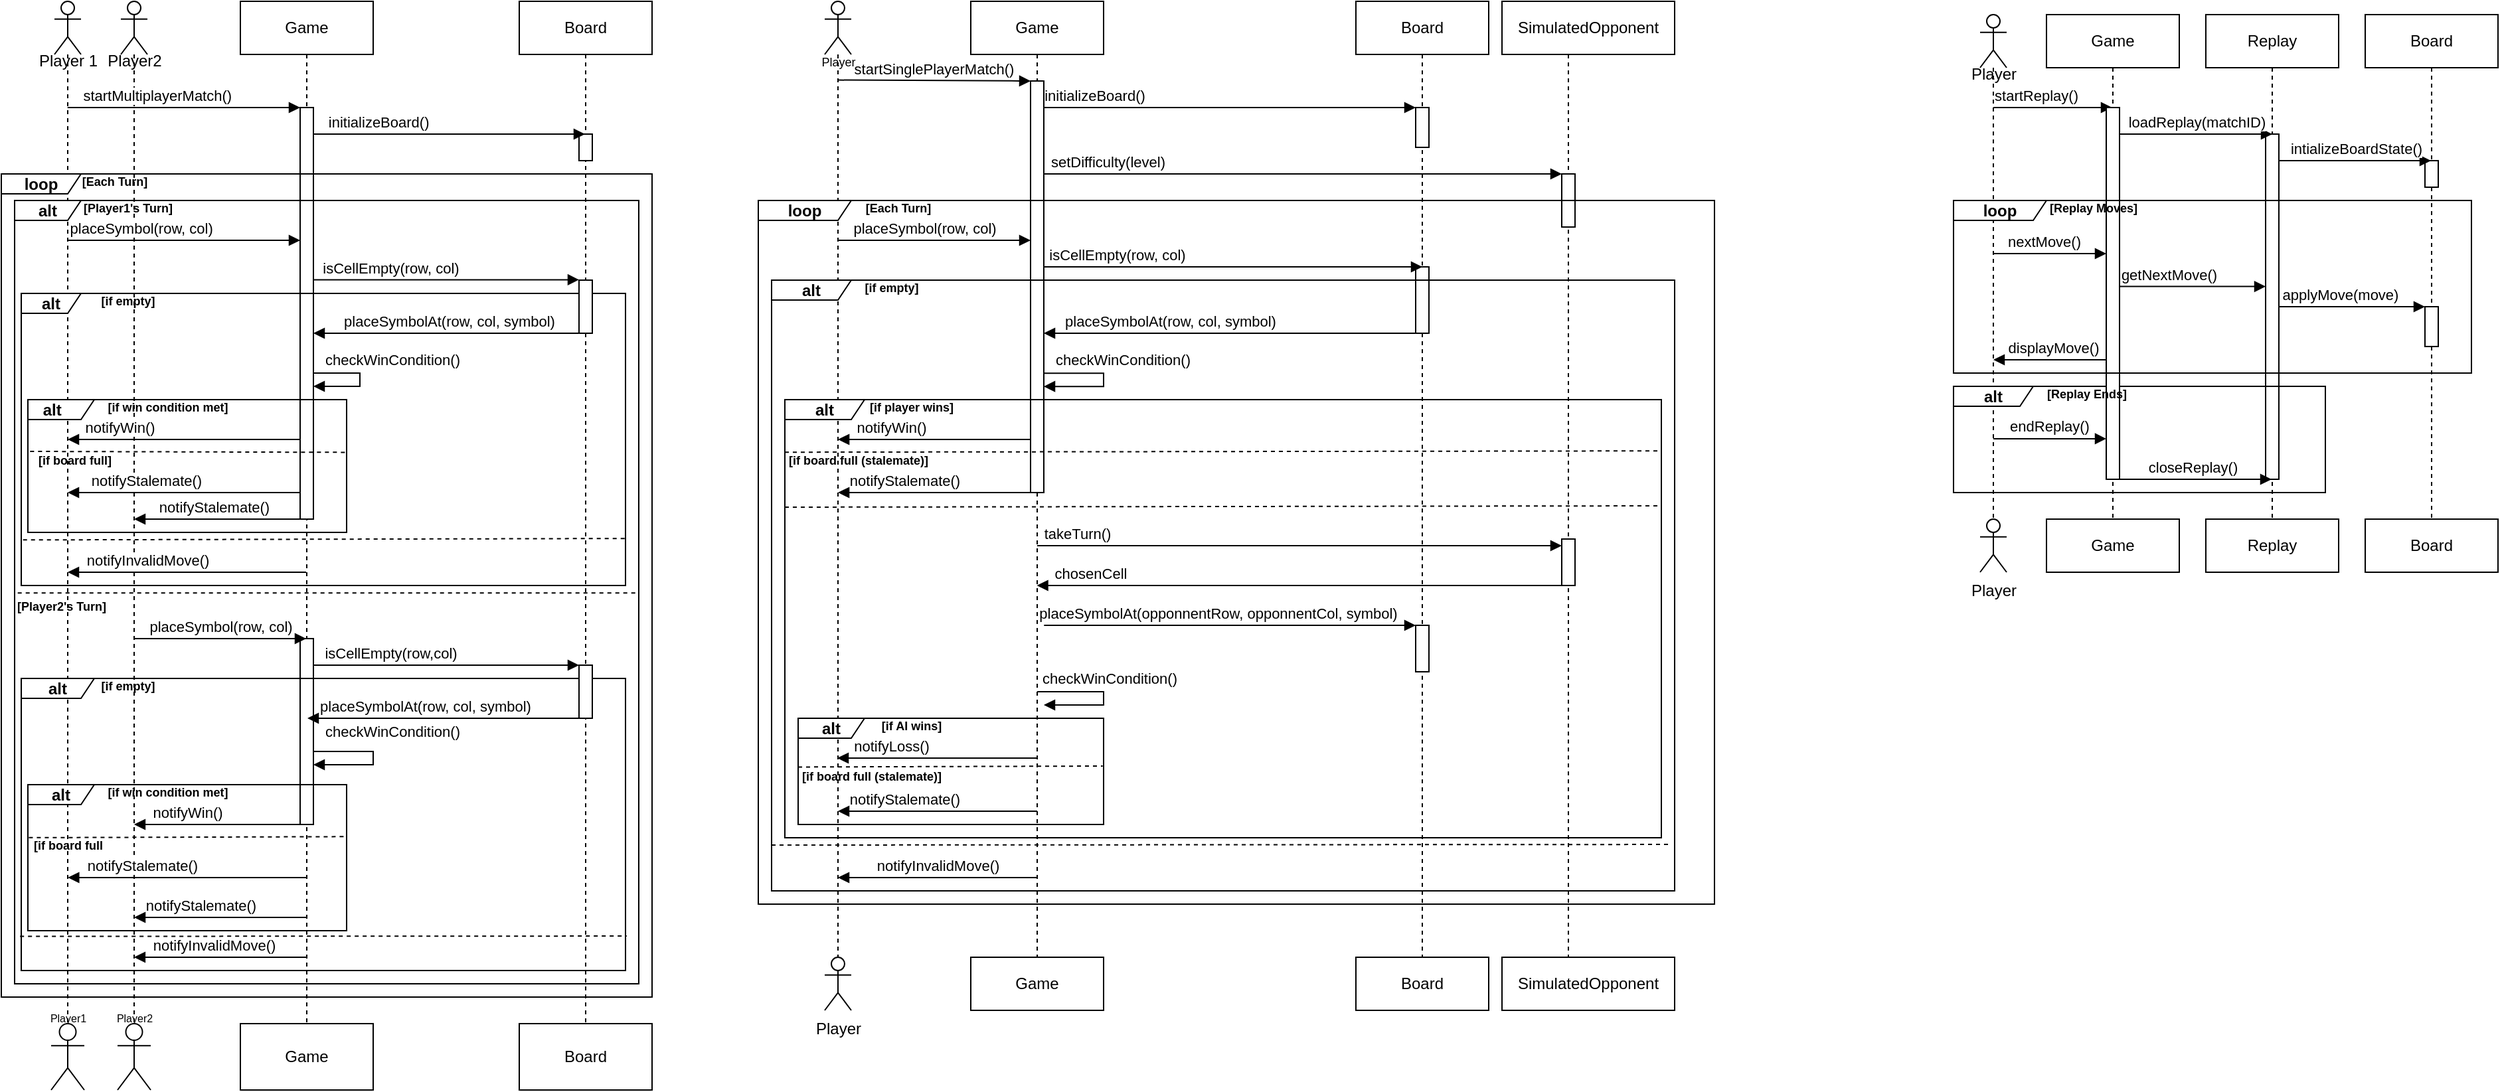<mxfile version="24.8.4">
  <diagram name="Page-1" id="2YBvvXClWsGukQMizWep">
    <mxGraphModel dx="1391" dy="589" grid="1" gridSize="10" guides="1" tooltips="1" connect="1" arrows="1" fold="1" page="1" pageScale="1" pageWidth="850" pageHeight="1100" math="0" shadow="0">
      <root>
        <mxCell id="0" />
        <mxCell id="1" parent="0" />
        <mxCell id="lPFyTz_zw4fYD5Q_GBlI-19" value="" style="shape=umlLifeline;perimeter=lifelinePerimeter;whiteSpace=wrap;html=1;container=1;dropTarget=0;collapsible=0;recursiveResize=0;outlineConnect=0;portConstraint=eastwest;newEdgeStyle={&quot;curved&quot;:0,&quot;rounded&quot;:0};participant=umlActor;" vertex="1" parent="1">
          <mxGeometry x="90" width="20" height="770" as="geometry" />
        </mxCell>
        <mxCell id="lPFyTz_zw4fYD5Q_GBlI-20" value="" style="shape=umlLifeline;perimeter=lifelinePerimeter;whiteSpace=wrap;html=1;container=1;dropTarget=0;collapsible=0;recursiveResize=0;outlineConnect=0;portConstraint=eastwest;newEdgeStyle={&quot;curved&quot;:0,&quot;rounded&quot;:0};participant=umlActor;" vertex="1" parent="1">
          <mxGeometry x="40" width="20" height="770" as="geometry" />
        </mxCell>
        <mxCell id="lPFyTz_zw4fYD5Q_GBlI-21" value="Game" style="shape=umlLifeline;perimeter=lifelinePerimeter;whiteSpace=wrap;html=1;container=1;dropTarget=0;collapsible=0;recursiveResize=0;outlineConnect=0;portConstraint=eastwest;newEdgeStyle={&quot;curved&quot;:0,&quot;rounded&quot;:0};" vertex="1" parent="1">
          <mxGeometry x="180" width="100" height="770" as="geometry" />
        </mxCell>
        <mxCell id="lPFyTz_zw4fYD5Q_GBlI-90" value="" style="html=1;points=[[0,0,0,0,5],[0,1,0,0,-5],[1,0,0,0,5],[1,1,0,0,-5]];perimeter=orthogonalPerimeter;outlineConnect=0;targetShapes=umlLifeline;portConstraint=eastwest;newEdgeStyle={&quot;curved&quot;:0,&quot;rounded&quot;:0};" vertex="1" parent="lPFyTz_zw4fYD5Q_GBlI-21">
          <mxGeometry x="45" y="80" width="10" height="310" as="geometry" />
        </mxCell>
        <mxCell id="lPFyTz_zw4fYD5Q_GBlI-91" value="" style="html=1;points=[[0,0,0,0,5],[0,1,0,0,-5],[1,0,0,0,5],[1,1,0,0,-5]];perimeter=orthogonalPerimeter;outlineConnect=0;targetShapes=umlLifeline;portConstraint=eastwest;newEdgeStyle={&quot;curved&quot;:0,&quot;rounded&quot;:0};" vertex="1" parent="lPFyTz_zw4fYD5Q_GBlI-21">
          <mxGeometry x="45" y="480" width="10" height="140" as="geometry" />
        </mxCell>
        <mxCell id="lPFyTz_zw4fYD5Q_GBlI-41" value="checkWinCondition()" style="html=1;align=left;spacingLeft=2;endArrow=block;rounded=0;edgeStyle=orthogonalEdgeStyle;curved=0;rounded=0;" edge="1" target="lPFyTz_zw4fYD5Q_GBlI-90" parent="lPFyTz_zw4fYD5Q_GBlI-21" source="lPFyTz_zw4fYD5Q_GBlI-90">
          <mxGeometry x="-0.875" y="10" relative="1" as="geometry">
            <mxPoint x="70" y="280" as="sourcePoint" />
            <Array as="points">
              <mxPoint x="90" y="280" />
              <mxPoint x="90" y="290" />
            </Array>
            <mxPoint x="80" y="290" as="targetPoint" />
            <mxPoint as="offset" />
          </mxGeometry>
        </mxCell>
        <mxCell id="lPFyTz_zw4fYD5Q_GBlI-70" value="checkWinCondition()" style="html=1;align=left;spacingLeft=2;endArrow=block;rounded=0;edgeStyle=orthogonalEdgeStyle;curved=0;rounded=0;" edge="1" parent="lPFyTz_zw4fYD5Q_GBlI-21" source="lPFyTz_zw4fYD5Q_GBlI-91" target="lPFyTz_zw4fYD5Q_GBlI-91">
          <mxGeometry x="-0.9" y="15" relative="1" as="geometry">
            <mxPoint x="60.15" y="565" as="sourcePoint" />
            <Array as="points">
              <mxPoint x="100" y="565" />
              <mxPoint x="100" y="575" />
            </Array>
            <mxPoint x="60.149" y="575" as="targetPoint" />
            <mxPoint as="offset" />
          </mxGeometry>
        </mxCell>
        <mxCell id="lPFyTz_zw4fYD5Q_GBlI-22" value="Board" style="shape=umlLifeline;perimeter=lifelinePerimeter;whiteSpace=wrap;html=1;container=1;dropTarget=0;collapsible=0;recursiveResize=0;outlineConnect=0;portConstraint=eastwest;newEdgeStyle={&quot;curved&quot;:0,&quot;rounded&quot;:0};" vertex="1" parent="1">
          <mxGeometry x="390" width="100" height="770" as="geometry" />
        </mxCell>
        <mxCell id="lPFyTz_zw4fYD5Q_GBlI-95" value="" style="html=1;points=[[0,0,0,0,5],[0,1,0,0,-5],[1,0,0,0,5],[1,1,0,0,-5]];perimeter=orthogonalPerimeter;outlineConnect=0;targetShapes=umlLifeline;portConstraint=eastwest;newEdgeStyle={&quot;curved&quot;:0,&quot;rounded&quot;:0};" vertex="1" parent="lPFyTz_zw4fYD5Q_GBlI-22">
          <mxGeometry x="45" y="100" width="10" height="20" as="geometry" />
        </mxCell>
        <mxCell id="lPFyTz_zw4fYD5Q_GBlI-23" value="Player 1" style="text;html=1;align=center;verticalAlign=middle;resizable=0;points=[];autosize=1;strokeColor=none;fillColor=none;" vertex="1" parent="1">
          <mxGeometry x="15" y="30" width="70" height="30" as="geometry" />
        </mxCell>
        <mxCell id="lPFyTz_zw4fYD5Q_GBlI-24" value="Player2" style="text;html=1;align=center;verticalAlign=middle;resizable=0;points=[];autosize=1;strokeColor=none;fillColor=none;" vertex="1" parent="1">
          <mxGeometry x="70" y="30" width="60" height="30" as="geometry" />
        </mxCell>
        <mxCell id="lPFyTz_zw4fYD5Q_GBlI-25" value="startMultiplayerMatch()&amp;nbsp; &amp;nbsp; &amp;nbsp; &amp;nbsp; &amp;nbsp; &amp;nbsp; &amp;nbsp;" style="html=1;verticalAlign=bottom;endArrow=block;curved=0;rounded=0;" edge="1" parent="1" target="lPFyTz_zw4fYD5Q_GBlI-90">
          <mxGeometry width="80" relative="1" as="geometry">
            <mxPoint x="49.875" y="80" as="sourcePoint" />
            <mxPoint x="220" y="80" as="targetPoint" />
          </mxGeometry>
        </mxCell>
        <mxCell id="lPFyTz_zw4fYD5Q_GBlI-26" value="&amp;nbsp;initializeBoard()&lt;span style=&quot;white-space: pre;&quot;&gt;&#x9;&lt;/span&gt;&lt;span style=&quot;white-space: pre;&quot;&gt;&#x9;&lt;/span&gt;" style="html=1;verticalAlign=bottom;endArrow=block;curved=0;rounded=0;" edge="1" parent="1" source="lPFyTz_zw4fYD5Q_GBlI-90">
          <mxGeometry x="-0.332" width="80" relative="1" as="geometry">
            <mxPoint x="250" y="100" as="sourcePoint" />
            <mxPoint x="439.5" y="100.0" as="targetPoint" />
            <mxPoint as="offset" />
          </mxGeometry>
        </mxCell>
        <mxCell id="lPFyTz_zw4fYD5Q_GBlI-27" value="&lt;b&gt;loop&lt;/b&gt;" style="shape=umlFrame;whiteSpace=wrap;html=1;pointerEvents=0;width=60;height=15;" vertex="1" parent="1">
          <mxGeometry y="130" width="490" height="620" as="geometry" />
        </mxCell>
        <mxCell id="lPFyTz_zw4fYD5Q_GBlI-29" value="&lt;b&gt;&lt;font style=&quot;font-size: 9px;&quot;&gt;[Each Turn]&lt;/font&gt;&lt;/b&gt;" style="text;html=1;align=center;verticalAlign=middle;resizable=0;points=[];autosize=1;strokeColor=none;fillColor=none;" vertex="1" parent="1">
          <mxGeometry x="50" y="120" width="70" height="30" as="geometry" />
        </mxCell>
        <mxCell id="lPFyTz_zw4fYD5Q_GBlI-30" value="&lt;b&gt;alt&lt;/b&gt;" style="shape=umlFrame;whiteSpace=wrap;html=1;pointerEvents=0;width=50;height=15;" vertex="1" parent="1">
          <mxGeometry x="10" y="150" width="470" height="590" as="geometry" />
        </mxCell>
        <mxCell id="lPFyTz_zw4fYD5Q_GBlI-32" value="&lt;b&gt;&lt;font style=&quot;font-size: 9px;&quot;&gt;[Player1&#39;s Turn]&lt;/font&gt;&lt;/b&gt;" style="text;html=1;align=center;verticalAlign=middle;resizable=0;points=[];autosize=1;strokeColor=none;fillColor=none;" vertex="1" parent="1">
          <mxGeometry x="50" y="140" width="90" height="30" as="geometry" />
        </mxCell>
        <mxCell id="lPFyTz_zw4fYD5Q_GBlI-33" value="placeSymbol(row, col)&amp;nbsp; &amp;nbsp; &amp;nbsp; &amp;nbsp; &amp;nbsp; &amp;nbsp; &amp;nbsp; &amp;nbsp;" style="html=1;verticalAlign=bottom;endArrow=block;curved=0;rounded=0;" edge="1" parent="1" target="lPFyTz_zw4fYD5Q_GBlI-90">
          <mxGeometry x="-0.109" width="80" relative="1" as="geometry">
            <mxPoint x="50.005" y="180" as="sourcePoint" />
            <mxPoint x="210" y="180" as="targetPoint" />
            <mxPoint as="offset" />
          </mxGeometry>
        </mxCell>
        <mxCell id="lPFyTz_zw4fYD5Q_GBlI-34" value="isCellEmpty(row, col)" style="html=1;verticalAlign=bottom;endArrow=block;curved=0;rounded=0;" edge="1" parent="1">
          <mxGeometry x="-0.427" width="80" relative="1" as="geometry">
            <mxPoint x="235" y="209.69" as="sourcePoint" />
            <mxPoint x="435" y="209.69" as="targetPoint" />
            <mxPoint as="offset" />
          </mxGeometry>
        </mxCell>
        <mxCell id="lPFyTz_zw4fYD5Q_GBlI-35" value="&lt;b&gt;alt&lt;/b&gt;" style="shape=umlFrame;whiteSpace=wrap;html=1;pointerEvents=0;width=45;height=15;" vertex="1" parent="1">
          <mxGeometry x="15" y="220" width="455" height="220" as="geometry" />
        </mxCell>
        <mxCell id="lPFyTz_zw4fYD5Q_GBlI-36" value="&lt;b&gt;&lt;font style=&quot;font-size: 9px;&quot;&gt;[if empty]&lt;/font&gt;&lt;/b&gt;" style="text;html=1;align=center;verticalAlign=middle;resizable=0;points=[];autosize=1;strokeColor=none;fillColor=none;" vertex="1" parent="1">
          <mxGeometry x="65" y="210" width="60" height="30" as="geometry" />
        </mxCell>
        <mxCell id="lPFyTz_zw4fYD5Q_GBlI-37" value="placeSymbolAt(row, col, symbol)" style="html=1;verticalAlign=bottom;endArrow=block;curved=0;rounded=0;" edge="1" parent="1" target="lPFyTz_zw4fYD5Q_GBlI-90">
          <mxGeometry width="80" relative="1" as="geometry">
            <mxPoint x="439.5" y="250" as="sourcePoint" />
            <mxPoint x="240" y="250" as="targetPoint" />
          </mxGeometry>
        </mxCell>
        <mxCell id="lPFyTz_zw4fYD5Q_GBlI-42" value="&lt;b&gt;alt&amp;nbsp; &amp;nbsp;&amp;nbsp;&lt;/b&gt;" style="shape=umlFrame;whiteSpace=wrap;html=1;pointerEvents=0;width=50;height=15;" vertex="1" parent="1">
          <mxGeometry x="20" y="300" width="240" height="100" as="geometry" />
        </mxCell>
        <mxCell id="lPFyTz_zw4fYD5Q_GBlI-43" value="&lt;font style=&quot;font-size: 9px;&quot;&gt;&lt;b&gt;[if win condition met]&lt;/b&gt;&lt;/font&gt;" style="text;html=1;align=center;verticalAlign=middle;resizable=0;points=[];autosize=1;strokeColor=none;fillColor=none;" vertex="1" parent="1">
          <mxGeometry x="70" y="290" width="110" height="30" as="geometry" />
        </mxCell>
        <mxCell id="lPFyTz_zw4fYD5Q_GBlI-44" value="notifyWin()" style="html=1;verticalAlign=bottom;endArrow=block;curved=0;rounded=0;" edge="1" parent="1" source="lPFyTz_zw4fYD5Q_GBlI-90">
          <mxGeometry x="0.555" width="80" relative="1" as="geometry">
            <mxPoint x="210" y="330" as="sourcePoint" />
            <mxPoint x="50.002" y="330" as="targetPoint" />
            <mxPoint as="offset" />
          </mxGeometry>
        </mxCell>
        <mxCell id="lPFyTz_zw4fYD5Q_GBlI-51" value="" style="endArrow=none;dashed=1;html=1;rounded=0;exitX=0.007;exitY=0.39;exitDx=0;exitDy=0;exitPerimeter=0;entryX=0.997;entryY=0.397;entryDx=0;entryDy=0;entryPerimeter=0;" edge="1" parent="1" source="lPFyTz_zw4fYD5Q_GBlI-42" target="lPFyTz_zw4fYD5Q_GBlI-42">
          <mxGeometry width="50" height="50" relative="1" as="geometry">
            <mxPoint x="125" y="390" as="sourcePoint" />
            <mxPoint x="175" y="340" as="targetPoint" />
          </mxGeometry>
        </mxCell>
        <mxCell id="lPFyTz_zw4fYD5Q_GBlI-52" value="&lt;font style=&quot;font-size: 9px;&quot;&gt;&lt;b&gt;[if board full]&lt;/b&gt;&lt;/font&gt;" style="text;html=1;align=center;verticalAlign=middle;resizable=0;points=[];autosize=1;strokeColor=none;fillColor=none;" vertex="1" parent="1">
          <mxGeometry x="15" y="330" width="80" height="30" as="geometry" />
        </mxCell>
        <mxCell id="lPFyTz_zw4fYD5Q_GBlI-53" value="notifyStalemate()" style="html=1;verticalAlign=bottom;endArrow=block;curved=0;rounded=0;" edge="1" parent="1" source="lPFyTz_zw4fYD5Q_GBlI-90">
          <mxGeometry x="0.332" width="80" relative="1" as="geometry">
            <mxPoint x="210" y="370" as="sourcePoint" />
            <mxPoint x="50" y="370" as="targetPoint" />
            <mxPoint as="offset" />
          </mxGeometry>
        </mxCell>
        <mxCell id="lPFyTz_zw4fYD5Q_GBlI-54" value="notifyStalemate()" style="html=1;verticalAlign=bottom;endArrow=block;curved=0;rounded=0;" edge="1" parent="1">
          <mxGeometry x="0.073" width="80" relative="1" as="geometry">
            <mxPoint x="229.5" y="390" as="sourcePoint" />
            <mxPoint x="100" y="390" as="targetPoint" />
            <mxPoint as="offset" />
          </mxGeometry>
        </mxCell>
        <mxCell id="lPFyTz_zw4fYD5Q_GBlI-55" value="" style="endArrow=none;dashed=1;html=1;rounded=0;exitX=0.003;exitY=0.844;exitDx=0;exitDy=0;exitPerimeter=0;entryX=0.999;entryY=0.839;entryDx=0;entryDy=0;entryPerimeter=0;" edge="1" parent="1" source="lPFyTz_zw4fYD5Q_GBlI-35" target="lPFyTz_zw4fYD5Q_GBlI-35">
          <mxGeometry width="50" height="50" relative="1" as="geometry">
            <mxPoint x="65" y="420" as="sourcePoint" />
            <mxPoint x="302" y="421" as="targetPoint" />
          </mxGeometry>
        </mxCell>
        <mxCell id="lPFyTz_zw4fYD5Q_GBlI-56" value="notifyInvalidMove()" style="html=1;verticalAlign=bottom;endArrow=block;curved=0;rounded=0;" edge="1" parent="1">
          <mxGeometry x="0.332" width="80" relative="1" as="geometry">
            <mxPoint x="229.54" y="430" as="sourcePoint" />
            <mxPoint x="49.999" y="430" as="targetPoint" />
            <mxPoint as="offset" />
          </mxGeometry>
        </mxCell>
        <mxCell id="lPFyTz_zw4fYD5Q_GBlI-59" value="&lt;b&gt;&lt;font style=&quot;font-size: 9px;&quot;&gt;[Player2&#39;s Turn]&lt;/font&gt;&lt;/b&gt;" style="text;html=1;align=center;verticalAlign=middle;resizable=0;points=[];autosize=1;strokeColor=none;fillColor=none;" vertex="1" parent="1">
          <mxGeometry y="440" width="90" height="30" as="geometry" />
        </mxCell>
        <mxCell id="lPFyTz_zw4fYD5Q_GBlI-60" value="placeSymbol(row, col)" style="html=1;verticalAlign=bottom;endArrow=block;curved=0;rounded=0;" edge="1" parent="1">
          <mxGeometry width="80" relative="1" as="geometry">
            <mxPoint x="99.987" y="480.0" as="sourcePoint" />
            <mxPoint x="229.5" y="480.0" as="targetPoint" />
          </mxGeometry>
        </mxCell>
        <mxCell id="lPFyTz_zw4fYD5Q_GBlI-61" value="isCellEmpty(row,col)" style="html=1;verticalAlign=bottom;endArrow=block;curved=0;rounded=0;" edge="1" parent="1" source="lPFyTz_zw4fYD5Q_GBlI-91" target="lPFyTz_zw4fYD5Q_GBlI-97">
          <mxGeometry x="-0.427" width="80" relative="1" as="geometry">
            <mxPoint x="250" y="500" as="sourcePoint" />
            <mxPoint x="430" y="500" as="targetPoint" />
            <Array as="points">
              <mxPoint x="400" y="500" />
            </Array>
            <mxPoint as="offset" />
          </mxGeometry>
        </mxCell>
        <mxCell id="lPFyTz_zw4fYD5Q_GBlI-63" value="&lt;b&gt;alt&lt;/b&gt;" style="shape=umlFrame;whiteSpace=wrap;html=1;pointerEvents=0;width=55;height=15;" vertex="1" parent="1">
          <mxGeometry x="15" y="510" width="455" height="220" as="geometry" />
        </mxCell>
        <mxCell id="lPFyTz_zw4fYD5Q_GBlI-64" value="&lt;b&gt;&lt;font style=&quot;font-size: 9px;&quot;&gt;[if empty]&lt;/font&gt;&lt;/b&gt;" style="text;html=1;align=center;verticalAlign=middle;resizable=0;points=[];autosize=1;strokeColor=none;fillColor=none;" vertex="1" parent="1">
          <mxGeometry x="65" y="500" width="60" height="30" as="geometry" />
        </mxCell>
        <mxCell id="lPFyTz_zw4fYD5Q_GBlI-65" value="placeSymbolAt(row, col, symbol)" style="html=1;verticalAlign=bottom;endArrow=block;curved=0;rounded=0;" edge="1" parent="1">
          <mxGeometry x="0.141" width="80" relative="1" as="geometry">
            <mxPoint x="435.0" y="540" as="sourcePoint" />
            <mxPoint x="230.5" y="540" as="targetPoint" />
            <mxPoint as="offset" />
          </mxGeometry>
        </mxCell>
        <mxCell id="lPFyTz_zw4fYD5Q_GBlI-71" value="&lt;b&gt;alt&lt;/b&gt;" style="shape=umlFrame;whiteSpace=wrap;html=1;pointerEvents=0;width=50;height=15;" vertex="1" parent="1">
          <mxGeometry x="20" y="590" width="240" height="110" as="geometry" />
        </mxCell>
        <mxCell id="lPFyTz_zw4fYD5Q_GBlI-72" value="&lt;b&gt;&lt;font style=&quot;font-size: 9px;&quot;&gt;[if win condition met]&lt;/font&gt;&lt;/b&gt;" style="text;html=1;align=center;verticalAlign=middle;resizable=0;points=[];autosize=1;strokeColor=none;fillColor=none;" vertex="1" parent="1">
          <mxGeometry x="70" y="580" width="110" height="30" as="geometry" />
        </mxCell>
        <mxCell id="lPFyTz_zw4fYD5Q_GBlI-73" value="notifyWin()" style="html=1;verticalAlign=bottom;endArrow=block;curved=0;rounded=0;" edge="1" parent="1">
          <mxGeometry x="0.382" width="80" relative="1" as="geometry">
            <mxPoint x="229.5" y="620" as="sourcePoint" />
            <mxPoint x="99.974" y="620" as="targetPoint" />
            <mxPoint as="offset" />
          </mxGeometry>
        </mxCell>
        <mxCell id="lPFyTz_zw4fYD5Q_GBlI-74" value="notifyStalemate()" style="html=1;verticalAlign=bottom;endArrow=block;curved=0;rounded=0;" edge="1" parent="1">
          <mxGeometry x="0.382" width="80" relative="1" as="geometry">
            <mxPoint x="229.84" y="660.0" as="sourcePoint" />
            <mxPoint x="50.15" y="660.0" as="targetPoint" />
            <mxPoint as="offset" />
          </mxGeometry>
        </mxCell>
        <mxCell id="lPFyTz_zw4fYD5Q_GBlI-76" value="notifyStalemate()" style="html=1;verticalAlign=bottom;endArrow=block;curved=0;rounded=0;" edge="1" parent="1">
          <mxGeometry x="0.228" width="80" relative="1" as="geometry">
            <mxPoint x="229.5" y="690.0" as="sourcePoint" />
            <mxPoint x="100.012" y="690.0" as="targetPoint" />
            <mxPoint as="offset" />
          </mxGeometry>
        </mxCell>
        <mxCell id="lPFyTz_zw4fYD5Q_GBlI-77" value="notifyInvalidMove()" style="html=1;verticalAlign=bottom;endArrow=block;curved=0;rounded=0;" edge="1" parent="1">
          <mxGeometry x="0.073" width="80" relative="1" as="geometry">
            <mxPoint x="229.5" y="720" as="sourcePoint" />
            <mxPoint x="99.944" y="720" as="targetPoint" />
            <mxPoint as="offset" />
          </mxGeometry>
        </mxCell>
        <mxCell id="lPFyTz_zw4fYD5Q_GBlI-79" value="" style="endArrow=none;dashed=1;html=1;rounded=0;exitX=0.003;exitY=0.363;exitDx=0;exitDy=0;exitPerimeter=0;entryX=1;entryY=0.356;entryDx=0;entryDy=0;entryPerimeter=0;" edge="1" parent="1" source="lPFyTz_zw4fYD5Q_GBlI-71" target="lPFyTz_zw4fYD5Q_GBlI-71">
          <mxGeometry width="50" height="50" relative="1" as="geometry">
            <mxPoint x="40" y="631" as="sourcePoint" />
            <mxPoint x="508" y="630" as="targetPoint" />
          </mxGeometry>
        </mxCell>
        <mxCell id="lPFyTz_zw4fYD5Q_GBlI-80" value="&lt;b&gt;&lt;font style=&quot;font-size: 9px;&quot;&gt;[if board full&lt;/font&gt;&lt;/b&gt;" style="text;html=1;align=center;verticalAlign=middle;resizable=0;points=[];autosize=1;strokeColor=none;fillColor=none;" vertex="1" parent="1">
          <mxGeometry x="10" y="620" width="80" height="30" as="geometry" />
        </mxCell>
        <mxCell id="lPFyTz_zw4fYD5Q_GBlI-81" value="" style="endArrow=none;dashed=1;html=1;rounded=0;exitX=0.005;exitY=0.501;exitDx=0;exitDy=0;exitPerimeter=0;entryX=0.998;entryY=0.501;entryDx=0;entryDy=0;entryPerimeter=0;" edge="1" parent="1" source="lPFyTz_zw4fYD5Q_GBlI-30" target="lPFyTz_zw4fYD5Q_GBlI-30">
          <mxGeometry width="50" height="50" relative="1" as="geometry">
            <mxPoint x="32" y="466" as="sourcePoint" />
            <mxPoint x="500" y="465" as="targetPoint" />
          </mxGeometry>
        </mxCell>
        <mxCell id="lPFyTz_zw4fYD5Q_GBlI-82" value="" style="endArrow=none;dashed=1;html=1;rounded=0;exitX=-0.002;exitY=0.883;exitDx=0;exitDy=0;exitPerimeter=0;entryX=1.002;entryY=0.882;entryDx=0;entryDy=0;entryPerimeter=0;" edge="1" parent="1" source="lPFyTz_zw4fYD5Q_GBlI-63" target="lPFyTz_zw4fYD5Q_GBlI-63">
          <mxGeometry width="50" height="50" relative="1" as="geometry">
            <mxPoint x="40" y="711" as="sourcePoint" />
            <mxPoint x="279" y="710" as="targetPoint" />
          </mxGeometry>
        </mxCell>
        <mxCell id="lPFyTz_zw4fYD5Q_GBlI-83" value="" style="shape=umlActor;verticalLabelPosition=bottom;verticalAlign=top;html=1;" vertex="1" parent="1">
          <mxGeometry x="37.5" y="770" width="25" height="50" as="geometry" />
        </mxCell>
        <mxCell id="lPFyTz_zw4fYD5Q_GBlI-85" value="" style="shape=umlActor;verticalLabelPosition=bottom;verticalAlign=top;html=1;" vertex="1" parent="1">
          <mxGeometry x="87.5" y="770" width="25" height="50" as="geometry" />
        </mxCell>
        <mxCell id="lPFyTz_zw4fYD5Q_GBlI-86" value="Game" style="html=1;align=center;verticalAlign=middle;dashed=0;whiteSpace=wrap;" vertex="1" parent="1">
          <mxGeometry x="180" y="770" width="100" height="50" as="geometry" />
        </mxCell>
        <mxCell id="lPFyTz_zw4fYD5Q_GBlI-87" value="Board" style="html=1;align=center;verticalAlign=middle;dashed=0;whiteSpace=wrap;" vertex="1" parent="1">
          <mxGeometry x="390" y="770" width="100" height="50" as="geometry" />
        </mxCell>
        <mxCell id="lPFyTz_zw4fYD5Q_GBlI-89" value="&lt;font style=&quot;font-size: 8px;&quot;&gt;Player2&lt;/font&gt;" style="text;html=1;align=center;verticalAlign=middle;resizable=0;points=[];autosize=1;strokeColor=none;fillColor=none;" vertex="1" parent="1">
          <mxGeometry x="75" y="750" width="50" height="30" as="geometry" />
        </mxCell>
        <mxCell id="lPFyTz_zw4fYD5Q_GBlI-88" value="&lt;font style=&quot;font-size: 8px;&quot;&gt;Player1&lt;/font&gt;" style="text;html=1;align=center;verticalAlign=middle;resizable=0;points=[];autosize=1;strokeColor=none;fillColor=none;" vertex="1" parent="1">
          <mxGeometry x="25" y="750" width="50" height="30" as="geometry" />
        </mxCell>
        <mxCell id="lPFyTz_zw4fYD5Q_GBlI-96" value="" style="html=1;points=[[0,0,0,0,5],[0,1,0,0,-5],[1,0,0,0,5],[1,1,0,0,-5]];perimeter=orthogonalPerimeter;outlineConnect=0;targetShapes=umlLifeline;portConstraint=eastwest;newEdgeStyle={&quot;curved&quot;:0,&quot;rounded&quot;:0};" vertex="1" parent="1">
          <mxGeometry x="435" y="210" width="10" height="40" as="geometry" />
        </mxCell>
        <mxCell id="lPFyTz_zw4fYD5Q_GBlI-97" value="" style="html=1;points=[[0,0,0,0,5],[0,1,0,0,-5],[1,0,0,0,5],[1,1,0,0,-5]];perimeter=orthogonalPerimeter;outlineConnect=0;targetShapes=umlLifeline;portConstraint=eastwest;newEdgeStyle={&quot;curved&quot;:0,&quot;rounded&quot;:0};" vertex="1" parent="1">
          <mxGeometry x="435" y="500" width="10" height="40" as="geometry" />
        </mxCell>
        <mxCell id="lPFyTz_zw4fYD5Q_GBlI-99" value="" style="shape=umlLifeline;perimeter=lifelinePerimeter;whiteSpace=wrap;html=1;container=1;dropTarget=0;collapsible=0;recursiveResize=0;outlineConnect=0;portConstraint=eastwest;newEdgeStyle={&quot;curved&quot;:0,&quot;rounded&quot;:0};participant=umlActor;" vertex="1" parent="1">
          <mxGeometry x="620" width="20" height="730" as="geometry" />
        </mxCell>
        <mxCell id="lPFyTz_zw4fYD5Q_GBlI-105" value="Game" style="shape=umlLifeline;perimeter=lifelinePerimeter;whiteSpace=wrap;html=1;container=1;dropTarget=0;collapsible=0;recursiveResize=0;outlineConnect=0;portConstraint=eastwest;newEdgeStyle={&quot;curved&quot;:0,&quot;rounded&quot;:0};" vertex="1" parent="1">
          <mxGeometry x="730" width="100" height="730" as="geometry" />
        </mxCell>
        <mxCell id="lPFyTz_zw4fYD5Q_GBlI-126" value="checkWinCondition()" style="html=1;align=left;spacingLeft=2;endArrow=block;rounded=0;edgeStyle=orthogonalEdgeStyle;curved=0;rounded=0;exitX=0.5;exitY=0.692;exitDx=0;exitDy=0;exitPerimeter=0;" edge="1" parent="lPFyTz_zw4fYD5Q_GBlI-105">
          <mxGeometry x="-0.225" y="10" relative="1" as="geometry">
            <mxPoint x="50" y="230.0" as="sourcePoint" />
            <Array as="points">
              <mxPoint x="50" y="280.08" />
              <mxPoint x="100" y="280.08" />
              <mxPoint x="100" y="290.08" />
            </Array>
            <mxPoint x="55" y="290.08" as="targetPoint" />
            <mxPoint as="offset" />
          </mxGeometry>
        </mxCell>
        <mxCell id="lPFyTz_zw4fYD5Q_GBlI-147" value="" style="html=1;points=[[0,0,0,0,5],[0,1,0,0,-5],[1,0,0,0,5],[1,1,0,0,-5]];perimeter=orthogonalPerimeter;outlineConnect=0;targetShapes=umlLifeline;portConstraint=eastwest;newEdgeStyle={&quot;curved&quot;:0,&quot;rounded&quot;:0};" vertex="1" parent="lPFyTz_zw4fYD5Q_GBlI-105">
          <mxGeometry x="45" y="60" width="10" height="310" as="geometry" />
        </mxCell>
        <mxCell id="lPFyTz_zw4fYD5Q_GBlI-106" value="Board" style="shape=umlLifeline;perimeter=lifelinePerimeter;whiteSpace=wrap;html=1;container=1;dropTarget=0;collapsible=0;recursiveResize=0;outlineConnect=0;portConstraint=eastwest;newEdgeStyle={&quot;curved&quot;:0,&quot;rounded&quot;:0};" vertex="1" parent="1">
          <mxGeometry x="1020" width="100" height="730" as="geometry" />
        </mxCell>
        <mxCell id="lPFyTz_zw4fYD5Q_GBlI-112" value="" style="html=1;points=[[0,0,0,0,5],[0,1,0,0,-5],[1,0,0,0,5],[1,1,0,0,-5]];perimeter=orthogonalPerimeter;outlineConnect=0;targetShapes=umlLifeline;portConstraint=eastwest;newEdgeStyle={&quot;curved&quot;:0,&quot;rounded&quot;:0};" vertex="1" parent="lPFyTz_zw4fYD5Q_GBlI-106">
          <mxGeometry x="45" y="80" width="10" height="30" as="geometry" />
        </mxCell>
        <mxCell id="lPFyTz_zw4fYD5Q_GBlI-119" value="" style="html=1;points=[[0,0,0,0,5],[0,1,0,0,-5],[1,0,0,0,5],[1,1,0,0,-5]];perimeter=orthogonalPerimeter;outlineConnect=0;targetShapes=umlLifeline;portConstraint=eastwest;newEdgeStyle={&quot;curved&quot;:0,&quot;rounded&quot;:0};" vertex="1" parent="lPFyTz_zw4fYD5Q_GBlI-106">
          <mxGeometry x="45" y="200" width="10" height="50" as="geometry" />
        </mxCell>
        <mxCell id="lPFyTz_zw4fYD5Q_GBlI-149" value="" style="html=1;points=[[0,0,0,0,5],[0,1,0,0,-5],[1,0,0,0,5],[1,1,0,0,-5]];perimeter=orthogonalPerimeter;outlineConnect=0;targetShapes=umlLifeline;portConstraint=eastwest;newEdgeStyle={&quot;curved&quot;:0,&quot;rounded&quot;:0};" vertex="1" parent="lPFyTz_zw4fYD5Q_GBlI-106">
          <mxGeometry x="45" y="470" width="10" height="35" as="geometry" />
        </mxCell>
        <mxCell id="lPFyTz_zw4fYD5Q_GBlI-107" value="Simulated&amp;nbsp;" style="shape=umlLifeline;perimeter=lifelinePerimeter;whiteSpace=wrap;html=1;container=1;dropTarget=0;collapsible=0;recursiveResize=0;outlineConnect=0;portConstraint=eastwest;newEdgeStyle={&quot;curved&quot;:0,&quot;rounded&quot;:0};" vertex="1" parent="1">
          <mxGeometry x="1130" width="100" height="730" as="geometry" />
        </mxCell>
        <mxCell id="lPFyTz_zw4fYD5Q_GBlI-114" value="" style="html=1;points=[[0,0,0,0,5],[0,1,0,0,-5],[1,0,0,0,5],[1,1,0,0,-5]];perimeter=orthogonalPerimeter;outlineConnect=0;targetShapes=umlLifeline;portConstraint=eastwest;newEdgeStyle={&quot;curved&quot;:0,&quot;rounded&quot;:0};" vertex="1" parent="lPFyTz_zw4fYD5Q_GBlI-107">
          <mxGeometry x="45" y="130" width="10" height="40" as="geometry" />
        </mxCell>
        <mxCell id="lPFyTz_zw4fYD5Q_GBlI-108" value="startSinglePlayerMatch()" style="html=1;verticalAlign=bottom;endArrow=block;curved=0;rounded=0;" edge="1" parent="1">
          <mxGeometry width="80" relative="1" as="geometry">
            <mxPoint x="629.786" y="59.29" as="sourcePoint" />
            <mxPoint x="775" y="60" as="targetPoint" />
          </mxGeometry>
        </mxCell>
        <mxCell id="lPFyTz_zw4fYD5Q_GBlI-110" value="initializeBoard()" style="html=1;verticalAlign=bottom;endArrow=block;curved=0;rounded=0;" edge="1" parent="1">
          <mxGeometry x="-0.728" width="80" relative="1" as="geometry">
            <mxPoint x="785" y="80" as="sourcePoint" />
            <mxPoint x="1065" y="80" as="targetPoint" />
            <Array as="points">
              <mxPoint x="860" y="80" />
            </Array>
            <mxPoint as="offset" />
          </mxGeometry>
        </mxCell>
        <mxCell id="lPFyTz_zw4fYD5Q_GBlI-113" value="setDifficulty(level)" style="html=1;verticalAlign=bottom;endArrow=block;curved=0;rounded=0;entryX=0;entryY=0;entryDx=0;entryDy=5;entryPerimeter=0;" edge="1" parent="1">
          <mxGeometry x="-0.753" width="80" relative="1" as="geometry">
            <mxPoint x="785" y="130" as="sourcePoint" />
            <mxPoint x="1175" y="130" as="targetPoint" />
            <mxPoint as="offset" />
          </mxGeometry>
        </mxCell>
        <mxCell id="lPFyTz_zw4fYD5Q_GBlI-115" value="&lt;b&gt;loop&lt;/b&gt;" style="shape=umlFrame;whiteSpace=wrap;html=1;pointerEvents=0;width=70;height=15;" vertex="1" parent="1">
          <mxGeometry x="570" y="150" width="720" height="530" as="geometry" />
        </mxCell>
        <mxCell id="lPFyTz_zw4fYD5Q_GBlI-116" value="&lt;b&gt;&lt;font style=&quot;font-size: 9px;&quot;&gt;[Each Turn]&lt;/font&gt;&lt;/b&gt;" style="text;html=1;align=center;verticalAlign=middle;resizable=0;points=[];autosize=1;strokeColor=none;fillColor=none;" vertex="1" parent="1">
          <mxGeometry x="640" y="140" width="70" height="30" as="geometry" />
        </mxCell>
        <mxCell id="lPFyTz_zw4fYD5Q_GBlI-117" value="placeSymbol(row, col)" style="html=1;verticalAlign=bottom;endArrow=block;curved=0;rounded=0;" edge="1" parent="1">
          <mxGeometry x="-0.112" width="80" relative="1" as="geometry">
            <mxPoint x="630.074" y="180.0" as="sourcePoint" />
            <mxPoint x="775" y="180.0" as="targetPoint" />
            <mxPoint as="offset" />
          </mxGeometry>
        </mxCell>
        <mxCell id="lPFyTz_zw4fYD5Q_GBlI-118" value="isCellEmpty(row, col)" style="html=1;verticalAlign=bottom;endArrow=block;curved=0;rounded=0;" edge="1" parent="1">
          <mxGeometry x="-0.614" width="80" relative="1" as="geometry">
            <mxPoint x="785" y="200.0" as="sourcePoint" />
            <mxPoint x="1070" y="200" as="targetPoint" />
            <mxPoint as="offset" />
          </mxGeometry>
        </mxCell>
        <mxCell id="lPFyTz_zw4fYD5Q_GBlI-120" value="&lt;b&gt;alt&lt;/b&gt;" style="shape=umlFrame;whiteSpace=wrap;html=1;pointerEvents=0;width=60;height=15;" vertex="1" parent="1">
          <mxGeometry x="580" y="210" width="680" height="460" as="geometry" />
        </mxCell>
        <mxCell id="lPFyTz_zw4fYD5Q_GBlI-121" value="&lt;font style=&quot;font-size: 9px;&quot;&gt;&lt;b&gt;[if empty]&lt;/b&gt;&lt;/font&gt;" style="text;html=1;align=center;verticalAlign=middle;resizable=0;points=[];autosize=1;strokeColor=none;fillColor=none;" vertex="1" parent="1">
          <mxGeometry x="640" y="200" width="60" height="30" as="geometry" />
        </mxCell>
        <mxCell id="lPFyTz_zw4fYD5Q_GBlI-122" value="placeSymbolAt(row, col, symbol)" style="html=1;verticalAlign=bottom;endArrow=block;curved=0;rounded=0;" edge="1" parent="1" source="lPFyTz_zw4fYD5Q_GBlI-119">
          <mxGeometry x="0.321" width="80" relative="1" as="geometry">
            <mxPoint x="1060" y="250" as="sourcePoint" />
            <mxPoint x="785" y="250" as="targetPoint" />
            <Array as="points">
              <mxPoint x="995" y="250" />
            </Array>
            <mxPoint as="offset" />
          </mxGeometry>
        </mxCell>
        <mxCell id="lPFyTz_zw4fYD5Q_GBlI-127" value="&lt;b&gt;alt&lt;/b&gt;" style="shape=umlFrame;whiteSpace=wrap;html=1;pointerEvents=0;width=60;height=15;" vertex="1" parent="1">
          <mxGeometry x="590" y="300" width="660" height="330" as="geometry" />
        </mxCell>
        <mxCell id="lPFyTz_zw4fYD5Q_GBlI-128" value="&lt;b&gt;&lt;font style=&quot;font-size: 9px;&quot;&gt;[if player wins]&lt;/font&gt;&lt;/b&gt;" style="text;html=1;align=center;verticalAlign=middle;resizable=0;points=[];autosize=1;strokeColor=none;fillColor=none;" vertex="1" parent="1">
          <mxGeometry x="640" y="290" width="90" height="30" as="geometry" />
        </mxCell>
        <mxCell id="lPFyTz_zw4fYD5Q_GBlI-129" value="notifyWin()" style="html=1;verticalAlign=bottom;endArrow=block;curved=0;rounded=0;" edge="1" parent="1" source="lPFyTz_zw4fYD5Q_GBlI-147">
          <mxGeometry x="0.449" width="80" relative="1" as="geometry">
            <mxPoint x="770" y="330" as="sourcePoint" />
            <mxPoint x="630.045" y="330" as="targetPoint" />
            <mxPoint as="offset" />
          </mxGeometry>
        </mxCell>
        <mxCell id="lPFyTz_zw4fYD5Q_GBlI-130" value="notifyStalemate()" style="html=1;verticalAlign=bottom;endArrow=block;curved=0;rounded=0;" edge="1" parent="1">
          <mxGeometry x="0.332" width="80" relative="1" as="geometry">
            <mxPoint x="779.5" y="370" as="sourcePoint" />
            <mxPoint x="630.045" y="370" as="targetPoint" />
            <mxPoint as="offset" />
          </mxGeometry>
        </mxCell>
        <mxCell id="lPFyTz_zw4fYD5Q_GBlI-131" value="takeTurn()" style="html=1;verticalAlign=bottom;endArrow=block;curved=0;rounded=0;" edge="1" parent="1" target="lPFyTz_zw4fYD5Q_GBlI-148">
          <mxGeometry x="-0.85" width="80" relative="1" as="geometry">
            <mxPoint x="780.0" y="410" as="sourcePoint" />
            <mxPoint x="1160" y="410" as="targetPoint" />
            <mxPoint as="offset" />
          </mxGeometry>
        </mxCell>
        <mxCell id="lPFyTz_zw4fYD5Q_GBlI-132" value="chosenCell" style="html=1;verticalAlign=bottom;endArrow=block;curved=0;rounded=0;" edge="1" parent="1">
          <mxGeometry x="0.799" width="80" relative="1" as="geometry">
            <mxPoint x="1179.5" y="440" as="sourcePoint" />
            <mxPoint x="779.759" y="440" as="targetPoint" />
            <mxPoint as="offset" />
          </mxGeometry>
        </mxCell>
        <mxCell id="lPFyTz_zw4fYD5Q_GBlI-133" value="placeSymbolAt(opponnentRow, opponnentCol, symbol)" style="html=1;verticalAlign=bottom;endArrow=block;curved=0;rounded=0;" edge="1" parent="1" target="lPFyTz_zw4fYD5Q_GBlI-149">
          <mxGeometry x="-0.069" width="80" relative="1" as="geometry">
            <mxPoint x="785.15" y="470.0" as="sourcePoint" />
            <mxPoint x="1050" y="470" as="targetPoint" />
            <mxPoint as="offset" />
          </mxGeometry>
        </mxCell>
        <mxCell id="lPFyTz_zw4fYD5Q_GBlI-134" value="checkWinCondition()" style="html=1;align=left;spacingLeft=2;endArrow=block;rounded=0;edgeStyle=orthogonalEdgeStyle;curved=0;rounded=0;" edge="1" parent="1">
          <mxGeometry x="-1.0" y="10" relative="1" as="geometry">
            <mxPoint x="779.99" y="520" as="sourcePoint" />
            <Array as="points">
              <mxPoint x="779.99" y="520.0" />
              <mxPoint x="829.99" y="520.0" />
              <mxPoint x="829.99" y="530.0" />
            </Array>
            <mxPoint x="784.99" y="530.0" as="targetPoint" />
            <mxPoint as="offset" />
          </mxGeometry>
        </mxCell>
        <mxCell id="lPFyTz_zw4fYD5Q_GBlI-135" value="&lt;b&gt;alt&lt;/b&gt;" style="shape=umlFrame;whiteSpace=wrap;html=1;pointerEvents=0;width=50;height=15;" vertex="1" parent="1">
          <mxGeometry x="600" y="540" width="230" height="80" as="geometry" />
        </mxCell>
        <mxCell id="lPFyTz_zw4fYD5Q_GBlI-136" value="&lt;b&gt;&lt;font style=&quot;font-size: 9px;&quot;&gt;[if AI wins]&lt;/font&gt;&lt;/b&gt;" style="text;html=1;align=center;verticalAlign=middle;resizable=0;points=[];autosize=1;strokeColor=none;fillColor=none;" vertex="1" parent="1">
          <mxGeometry x="650" y="530" width="70" height="30" as="geometry" />
        </mxCell>
        <mxCell id="lPFyTz_zw4fYD5Q_GBlI-137" value="notifyLoss()" style="html=1;verticalAlign=bottom;endArrow=block;curved=0;rounded=0;" edge="1" parent="1">
          <mxGeometry x="0.46" width="80" relative="1" as="geometry">
            <mxPoint x="779.5" y="570" as="sourcePoint" />
            <mxPoint x="629.5" y="570" as="targetPoint" />
            <mxPoint as="offset" />
          </mxGeometry>
        </mxCell>
        <mxCell id="lPFyTz_zw4fYD5Q_GBlI-138" value="notifyStalemate()" style="html=1;verticalAlign=bottom;endArrow=block;curved=0;rounded=0;" edge="1" parent="1">
          <mxGeometry x="0.333" width="80" relative="1" as="geometry">
            <mxPoint x="780" y="610" as="sourcePoint" />
            <mxPoint x="630" y="610" as="targetPoint" />
            <mxPoint as="offset" />
          </mxGeometry>
        </mxCell>
        <mxCell id="lPFyTz_zw4fYD5Q_GBlI-139" value="" style="endArrow=none;dashed=1;html=1;rounded=0;exitX=0.001;exitY=0.468;exitDx=0;exitDy=0;exitPerimeter=0;entryX=0.997;entryY=0.45;entryDx=0;entryDy=0;entryPerimeter=0;" edge="1" parent="1" target="lPFyTz_zw4fYD5Q_GBlI-135">
          <mxGeometry width="50" height="50" relative="1" as="geometry">
            <mxPoint x="600" y="576.72" as="sourcePoint" />
            <mxPoint x="779.27" y="589.28" as="targetPoint" />
            <Array as="points" />
          </mxGeometry>
        </mxCell>
        <mxCell id="lPFyTz_zw4fYD5Q_GBlI-140" value="&lt;b&gt;&lt;font style=&quot;font-size: 9px;&quot;&gt;[if board full (stalemate)]&lt;/font&gt;&lt;/b&gt;" style="text;html=1;align=center;verticalAlign=middle;resizable=0;points=[];autosize=1;strokeColor=none;fillColor=none;" vertex="1" parent="1">
          <mxGeometry x="590" y="568" width="130" height="30" as="geometry" />
        </mxCell>
        <mxCell id="lPFyTz_zw4fYD5Q_GBlI-142" value="notifyInvalidMove()" style="html=1;verticalAlign=bottom;endArrow=block;curved=0;rounded=0;" edge="1" parent="1">
          <mxGeometry width="80" relative="1" as="geometry">
            <mxPoint x="779.74" y="660" as="sourcePoint" />
            <mxPoint x="629.999" y="660" as="targetPoint" />
          </mxGeometry>
        </mxCell>
        <mxCell id="lPFyTz_zw4fYD5Q_GBlI-143" value="" style="endArrow=none;dashed=1;html=1;rounded=0;exitX=0;exitY=0.12;exitDx=0;exitDy=0;exitPerimeter=0;entryX=0.996;entryY=0.117;entryDx=0;entryDy=0;entryPerimeter=0;" edge="1" parent="1" source="lPFyTz_zw4fYD5Q_GBlI-127" target="lPFyTz_zw4fYD5Q_GBlI-127">
          <mxGeometry width="50" height="50" relative="1" as="geometry">
            <mxPoint x="640" y="385.36" as="sourcePoint" />
            <mxPoint x="869" y="384.64" as="targetPoint" />
            <Array as="points" />
          </mxGeometry>
        </mxCell>
        <mxCell id="lPFyTz_zw4fYD5Q_GBlI-144" value="&lt;b&gt;&lt;font style=&quot;font-size: 9px;&quot;&gt;[if board full (stalemate)]&lt;/font&gt;&lt;/b&gt;" style="text;html=1;align=center;verticalAlign=middle;resizable=0;points=[];autosize=1;strokeColor=none;fillColor=none;" vertex="1" parent="1">
          <mxGeometry x="580" y="330" width="130" height="30" as="geometry" />
        </mxCell>
        <mxCell id="lPFyTz_zw4fYD5Q_GBlI-145" value="" style="endArrow=none;dashed=1;html=1;rounded=0;exitX=0;exitY=0.12;exitDx=0;exitDy=0;exitPerimeter=0;entryX=0.996;entryY=0.117;entryDx=0;entryDy=0;entryPerimeter=0;" edge="1" parent="1">
          <mxGeometry width="50" height="50" relative="1" as="geometry">
            <mxPoint x="590" y="381" as="sourcePoint" />
            <mxPoint x="1247" y="380" as="targetPoint" />
            <Array as="points" />
          </mxGeometry>
        </mxCell>
        <mxCell id="lPFyTz_zw4fYD5Q_GBlI-146" value="" style="endArrow=none;dashed=1;html=1;rounded=0;exitX=0;exitY=0.12;exitDx=0;exitDy=0;exitPerimeter=0;entryX=0.997;entryY=0.924;entryDx=0;entryDy=0;entryPerimeter=0;" edge="1" parent="1" target="lPFyTz_zw4fYD5Q_GBlI-120">
          <mxGeometry width="50" height="50" relative="1" as="geometry">
            <mxPoint x="580" y="635.5" as="sourcePoint" />
            <mxPoint x="1237" y="634.5" as="targetPoint" />
            <Array as="points" />
          </mxGeometry>
        </mxCell>
        <mxCell id="lPFyTz_zw4fYD5Q_GBlI-148" value="" style="html=1;points=[[0,0,0,0,5],[0,1,0,0,-5],[1,0,0,0,5],[1,1,0,0,-5]];perimeter=orthogonalPerimeter;outlineConnect=0;targetShapes=umlLifeline;portConstraint=eastwest;newEdgeStyle={&quot;curved&quot;:0,&quot;rounded&quot;:0};" vertex="1" parent="1">
          <mxGeometry x="1175" y="405" width="10" height="35" as="geometry" />
        </mxCell>
        <mxCell id="lPFyTz_zw4fYD5Q_GBlI-150" value="&lt;font style=&quot;font-size: 9px;&quot;&gt;Player&lt;/font&gt;" style="text;html=1;align=center;verticalAlign=middle;resizable=0;points=[];autosize=1;strokeColor=none;fillColor=none;" vertex="1" parent="1">
          <mxGeometry x="605" y="30" width="50" height="30" as="geometry" />
        </mxCell>
        <mxCell id="lPFyTz_zw4fYD5Q_GBlI-151" value="SimulatedOpponent" style="rounded=0;whiteSpace=wrap;html=1;" vertex="1" parent="1">
          <mxGeometry x="1130" width="130" height="40" as="geometry" />
        </mxCell>
        <mxCell id="lPFyTz_zw4fYD5Q_GBlI-152" value="SimulatedOpponent" style="rounded=0;whiteSpace=wrap;html=1;" vertex="1" parent="1">
          <mxGeometry x="1130" y="720" width="130" height="40" as="geometry" />
        </mxCell>
        <mxCell id="lPFyTz_zw4fYD5Q_GBlI-153" value="Board" style="rounded=0;whiteSpace=wrap;html=1;" vertex="1" parent="1">
          <mxGeometry x="1020" y="720" width="100" height="40" as="geometry" />
        </mxCell>
        <mxCell id="lPFyTz_zw4fYD5Q_GBlI-155" value="Game" style="rounded=0;whiteSpace=wrap;html=1;" vertex="1" parent="1">
          <mxGeometry x="730" y="720" width="100" height="40" as="geometry" />
        </mxCell>
        <mxCell id="lPFyTz_zw4fYD5Q_GBlI-156" value="Player" style="shape=umlActor;verticalLabelPosition=bottom;verticalAlign=top;html=1;outlineConnect=0;" vertex="1" parent="1">
          <mxGeometry x="620" y="720" width="20" height="40" as="geometry" />
        </mxCell>
        <mxCell id="lPFyTz_zw4fYD5Q_GBlI-161" value="" style="shape=umlLifeline;perimeter=lifelinePerimeter;whiteSpace=wrap;html=1;container=1;dropTarget=0;collapsible=0;recursiveResize=0;outlineConnect=0;portConstraint=eastwest;newEdgeStyle={&quot;curved&quot;:0,&quot;rounded&quot;:0};participant=umlActor;" vertex="1" parent="1">
          <mxGeometry x="1490" y="10" width="20" height="380" as="geometry" />
        </mxCell>
        <mxCell id="lPFyTz_zw4fYD5Q_GBlI-162" value="Player" style="text;html=1;align=center;verticalAlign=middle;resizable=0;points=[];autosize=1;strokeColor=none;fillColor=none;" vertex="1" parent="1">
          <mxGeometry x="1470" y="40" width="60" height="30" as="geometry" />
        </mxCell>
        <mxCell id="lPFyTz_zw4fYD5Q_GBlI-163" value="Game" style="shape=umlLifeline;perimeter=lifelinePerimeter;whiteSpace=wrap;html=1;container=1;dropTarget=0;collapsible=0;recursiveResize=0;outlineConnect=0;portConstraint=eastwest;newEdgeStyle={&quot;curved&quot;:0,&quot;rounded&quot;:0};" vertex="1" parent="1">
          <mxGeometry x="1540" y="10" width="100" height="380" as="geometry" />
        </mxCell>
        <mxCell id="lPFyTz_zw4fYD5Q_GBlI-164" value="startReplay()" style="html=1;verticalAlign=bottom;endArrow=block;curved=0;rounded=0;" edge="1" parent="1" target="lPFyTz_zw4fYD5Q_GBlI-163">
          <mxGeometry x="-0.269" width="80" relative="1" as="geometry">
            <mxPoint x="1499.987" y="80.0" as="sourcePoint" />
            <mxPoint x="1609.5" y="80.0" as="targetPoint" />
            <mxPoint as="offset" />
          </mxGeometry>
        </mxCell>
        <mxCell id="lPFyTz_zw4fYD5Q_GBlI-165" value="Replay" style="shape=umlLifeline;perimeter=lifelinePerimeter;whiteSpace=wrap;html=1;container=1;dropTarget=0;collapsible=0;recursiveResize=0;outlineConnect=0;portConstraint=eastwest;newEdgeStyle={&quot;curved&quot;:0,&quot;rounded&quot;:0};" vertex="1" parent="1">
          <mxGeometry x="1660" y="10" width="100" height="380" as="geometry" />
        </mxCell>
        <mxCell id="lPFyTz_zw4fYD5Q_GBlI-181" value="" style="html=1;points=[[0,0,0,0,5],[0,1,0,0,-5],[1,0,0,0,5],[1,1,0,0,-5]];perimeter=orthogonalPerimeter;outlineConnect=0;targetShapes=umlLifeline;portConstraint=eastwest;newEdgeStyle={&quot;curved&quot;:0,&quot;rounded&quot;:0};" vertex="1" parent="lPFyTz_zw4fYD5Q_GBlI-165">
          <mxGeometry x="45" y="90" width="10" height="260" as="geometry" />
        </mxCell>
        <mxCell id="lPFyTz_zw4fYD5Q_GBlI-166" value="loadReplay(matchID)" style="html=1;verticalAlign=bottom;endArrow=block;curved=0;rounded=0;" edge="1" parent="1" source="lPFyTz_zw4fYD5Q_GBlI-179">
          <mxGeometry width="80" relative="1" as="geometry">
            <mxPoint x="1589.987" y="100.0" as="sourcePoint" />
            <mxPoint x="1710" y="100" as="targetPoint" />
          </mxGeometry>
        </mxCell>
        <mxCell id="lPFyTz_zw4fYD5Q_GBlI-167" value="Board" style="shape=umlLifeline;perimeter=lifelinePerimeter;whiteSpace=wrap;html=1;container=1;dropTarget=0;collapsible=0;recursiveResize=0;outlineConnect=0;portConstraint=eastwest;newEdgeStyle={&quot;curved&quot;:0,&quot;rounded&quot;:0};" vertex="1" parent="1">
          <mxGeometry x="1780" y="10" width="100" height="400" as="geometry" />
        </mxCell>
        <mxCell id="lPFyTz_zw4fYD5Q_GBlI-182" value="" style="html=1;points=[[0,0,0,0,5],[0,1,0,0,-5],[1,0,0,0,5],[1,1,0,0,-5]];perimeter=orthogonalPerimeter;outlineConnect=0;targetShapes=umlLifeline;portConstraint=eastwest;newEdgeStyle={&quot;curved&quot;:0,&quot;rounded&quot;:0};" vertex="1" parent="lPFyTz_zw4fYD5Q_GBlI-167">
          <mxGeometry x="45" y="110" width="10" height="20" as="geometry" />
        </mxCell>
        <mxCell id="lPFyTz_zw4fYD5Q_GBlI-168" value="intializeBoardState()" style="html=1;verticalAlign=bottom;endArrow=block;curved=0;rounded=0;" edge="1" parent="1" source="lPFyTz_zw4fYD5Q_GBlI-181" target="lPFyTz_zw4fYD5Q_GBlI-167">
          <mxGeometry width="80" relative="1" as="geometry">
            <mxPoint x="1740" y="120" as="sourcePoint" />
            <mxPoint x="1810" y="120" as="targetPoint" />
            <Array as="points">
              <mxPoint x="1730" y="120" />
            </Array>
          </mxGeometry>
        </mxCell>
        <mxCell id="lPFyTz_zw4fYD5Q_GBlI-170" value="nextMove()" style="html=1;verticalAlign=bottom;endArrow=block;curved=0;rounded=0;" edge="1" parent="1" target="lPFyTz_zw4fYD5Q_GBlI-179">
          <mxGeometry x="-0.106" width="80" relative="1" as="geometry">
            <mxPoint x="1499.974" y="190" as="sourcePoint" />
            <mxPoint x="1580" y="190" as="targetPoint" />
            <mxPoint as="offset" />
          </mxGeometry>
        </mxCell>
        <mxCell id="lPFyTz_zw4fYD5Q_GBlI-172" value="getNextMove()" style="html=1;verticalAlign=bottom;endArrow=block;curved=0;rounded=0;" edge="1" parent="1">
          <mxGeometry x="-0.334" width="80" relative="1" as="geometry">
            <mxPoint x="1595.0" y="214.77" as="sourcePoint" />
            <mxPoint x="1705.0" y="214.77" as="targetPoint" />
            <mxPoint as="offset" />
          </mxGeometry>
        </mxCell>
        <mxCell id="lPFyTz_zw4fYD5Q_GBlI-173" value="applyMove(move)" style="html=1;verticalAlign=bottom;endArrow=block;curved=0;rounded=0;" edge="1" parent="1">
          <mxGeometry x="-0.167" width="80" relative="1" as="geometry">
            <mxPoint x="1715.0" y="230.0" as="sourcePoint" />
            <mxPoint x="1825" y="230.0" as="targetPoint" />
            <mxPoint as="offset" />
          </mxGeometry>
        </mxCell>
        <mxCell id="lPFyTz_zw4fYD5Q_GBlI-174" value="displayMove()" style="html=1;verticalAlign=bottom;endArrow=block;curved=0;rounded=0;" edge="1" parent="1">
          <mxGeometry width="80" relative="1" as="geometry">
            <mxPoint x="1589.5" y="270.0" as="sourcePoint" />
            <mxPoint x="1499.987" y="270.0" as="targetPoint" />
          </mxGeometry>
        </mxCell>
        <mxCell id="lPFyTz_zw4fYD5Q_GBlI-175" value="&lt;b&gt;alt&lt;/b&gt;" style="shape=umlFrame;whiteSpace=wrap;html=1;pointerEvents=0;width=60;height=15;" vertex="1" parent="1">
          <mxGeometry x="1470" y="290" width="280" height="80" as="geometry" />
        </mxCell>
        <mxCell id="lPFyTz_zw4fYD5Q_GBlI-177" value="endReplay()" style="html=1;verticalAlign=bottom;endArrow=block;curved=0;rounded=0;" edge="1" parent="1" target="lPFyTz_zw4fYD5Q_GBlI-179">
          <mxGeometry width="80" relative="1" as="geometry">
            <mxPoint x="1499.987" y="329.49" as="sourcePoint" />
            <mxPoint x="1570" y="330" as="targetPoint" />
          </mxGeometry>
        </mxCell>
        <mxCell id="lPFyTz_zw4fYD5Q_GBlI-178" value="closeReplay()" style="html=1;verticalAlign=bottom;endArrow=block;curved=0;rounded=0;" edge="1" parent="1" target="lPFyTz_zw4fYD5Q_GBlI-165">
          <mxGeometry width="80" relative="1" as="geometry">
            <mxPoint x="1589.997" y="360" as="sourcePoint" />
            <mxPoint x="1680.01" y="360" as="targetPoint" />
          </mxGeometry>
        </mxCell>
        <mxCell id="lPFyTz_zw4fYD5Q_GBlI-180" value="" style="html=1;verticalAlign=bottom;endArrow=block;curved=0;rounded=0;" edge="1" parent="1" target="lPFyTz_zw4fYD5Q_GBlI-179">
          <mxGeometry width="80" relative="1" as="geometry">
            <mxPoint x="1589.987" y="100.0" as="sourcePoint" />
            <mxPoint x="1710" y="100" as="targetPoint" />
          </mxGeometry>
        </mxCell>
        <mxCell id="lPFyTz_zw4fYD5Q_GBlI-179" value="" style="html=1;points=[[0,0,0,0,5],[0,1,0,0,-5],[1,0,0,0,5],[1,1,0,0,-5]];perimeter=orthogonalPerimeter;outlineConnect=0;targetShapes=umlLifeline;portConstraint=eastwest;newEdgeStyle={&quot;curved&quot;:0,&quot;rounded&quot;:0};" vertex="1" parent="1">
          <mxGeometry x="1585" y="80" width="10" height="280" as="geometry" />
        </mxCell>
        <mxCell id="lPFyTz_zw4fYD5Q_GBlI-171" value="&lt;b&gt;&lt;font style=&quot;font-size: 9px;&quot;&gt;[Replay Moves]&lt;/font&gt;&lt;/b&gt;" style="text;html=1;align=center;verticalAlign=middle;resizable=0;points=[];autosize=1;strokeColor=none;fillColor=none;" vertex="1" parent="1">
          <mxGeometry x="1530" y="140" width="90" height="30" as="geometry" />
        </mxCell>
        <mxCell id="lPFyTz_zw4fYD5Q_GBlI-176" value="&lt;b&gt;&lt;font style=&quot;font-size: 9px;&quot;&gt;[Replay Ends]&lt;/font&gt;&lt;/b&gt;" style="text;html=1;align=center;verticalAlign=middle;resizable=0;points=[];autosize=1;strokeColor=none;fillColor=none;" vertex="1" parent="1">
          <mxGeometry x="1530" y="280" width="80" height="30" as="geometry" />
        </mxCell>
        <mxCell id="lPFyTz_zw4fYD5Q_GBlI-183" value="" style="html=1;points=[[0,0,0,0,5],[0,1,0,0,-5],[1,0,0,0,5],[1,1,0,0,-5]];perimeter=orthogonalPerimeter;outlineConnect=0;targetShapes=umlLifeline;portConstraint=eastwest;newEdgeStyle={&quot;curved&quot;:0,&quot;rounded&quot;:0};" vertex="1" parent="1">
          <mxGeometry x="1825" y="230" width="10" height="30" as="geometry" />
        </mxCell>
        <mxCell id="lPFyTz_zw4fYD5Q_GBlI-169" value="&lt;b&gt;loop&lt;/b&gt;" style="shape=umlFrame;whiteSpace=wrap;html=1;pointerEvents=0;width=70;height=15;" vertex="1" parent="1">
          <mxGeometry x="1470" y="150" width="390" height="130" as="geometry" />
        </mxCell>
        <mxCell id="lPFyTz_zw4fYD5Q_GBlI-184" value="Game" style="rounded=0;whiteSpace=wrap;html=1;" vertex="1" parent="1">
          <mxGeometry x="1540" y="390" width="100" height="40" as="geometry" />
        </mxCell>
        <mxCell id="lPFyTz_zw4fYD5Q_GBlI-185" value="Replay" style="rounded=0;whiteSpace=wrap;html=1;" vertex="1" parent="1">
          <mxGeometry x="1660" y="390" width="100" height="40" as="geometry" />
        </mxCell>
        <mxCell id="lPFyTz_zw4fYD5Q_GBlI-186" value="Board" style="rounded=0;whiteSpace=wrap;html=1;" vertex="1" parent="1">
          <mxGeometry x="1780" y="390" width="100" height="40" as="geometry" />
        </mxCell>
        <mxCell id="lPFyTz_zw4fYD5Q_GBlI-187" value="Player" style="shape=umlActor;verticalLabelPosition=bottom;verticalAlign=top;html=1;outlineConnect=0;" vertex="1" parent="1">
          <mxGeometry x="1490" y="390" width="20" height="40" as="geometry" />
        </mxCell>
      </root>
    </mxGraphModel>
  </diagram>
</mxfile>
